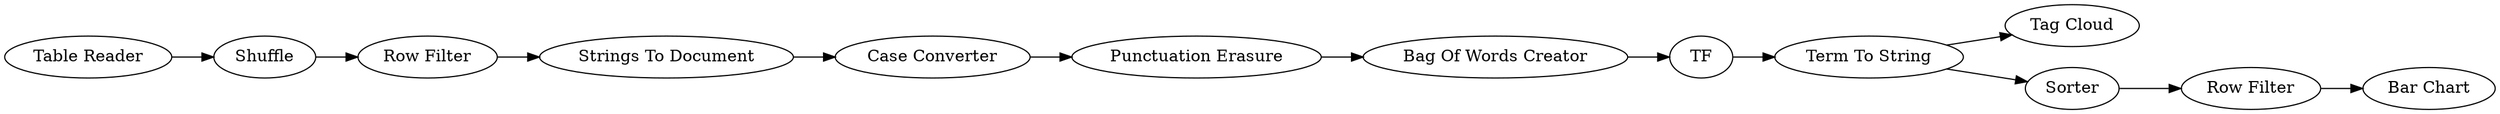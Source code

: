 digraph {
	18 [label="Table Reader"]
	20 [label="Row Filter"]
	22 [label="Tag Cloud"]
	14 [label="Case Converter"]
	15 [label="Punctuation Erasure"]
	16 [label="Bag Of Words Creator"]
	17 [label="Term To String"]
	19 [label=TF]
	21 [label="Strings To Document"]
	24 [label=Sorter]
	25 [label="Row Filter"]
	26 [label="Bar Chart"]
	27 [label=Shuffle]
	14 -> 15
	15 -> 16
	16 -> 19
	19 -> 17
	21 -> 14
	18 -> 27
	20 -> 21
	17 -> 22
	17 -> 24
	24 -> 25
	25 -> 26
	27 -> 20
	rankdir=LR
}
